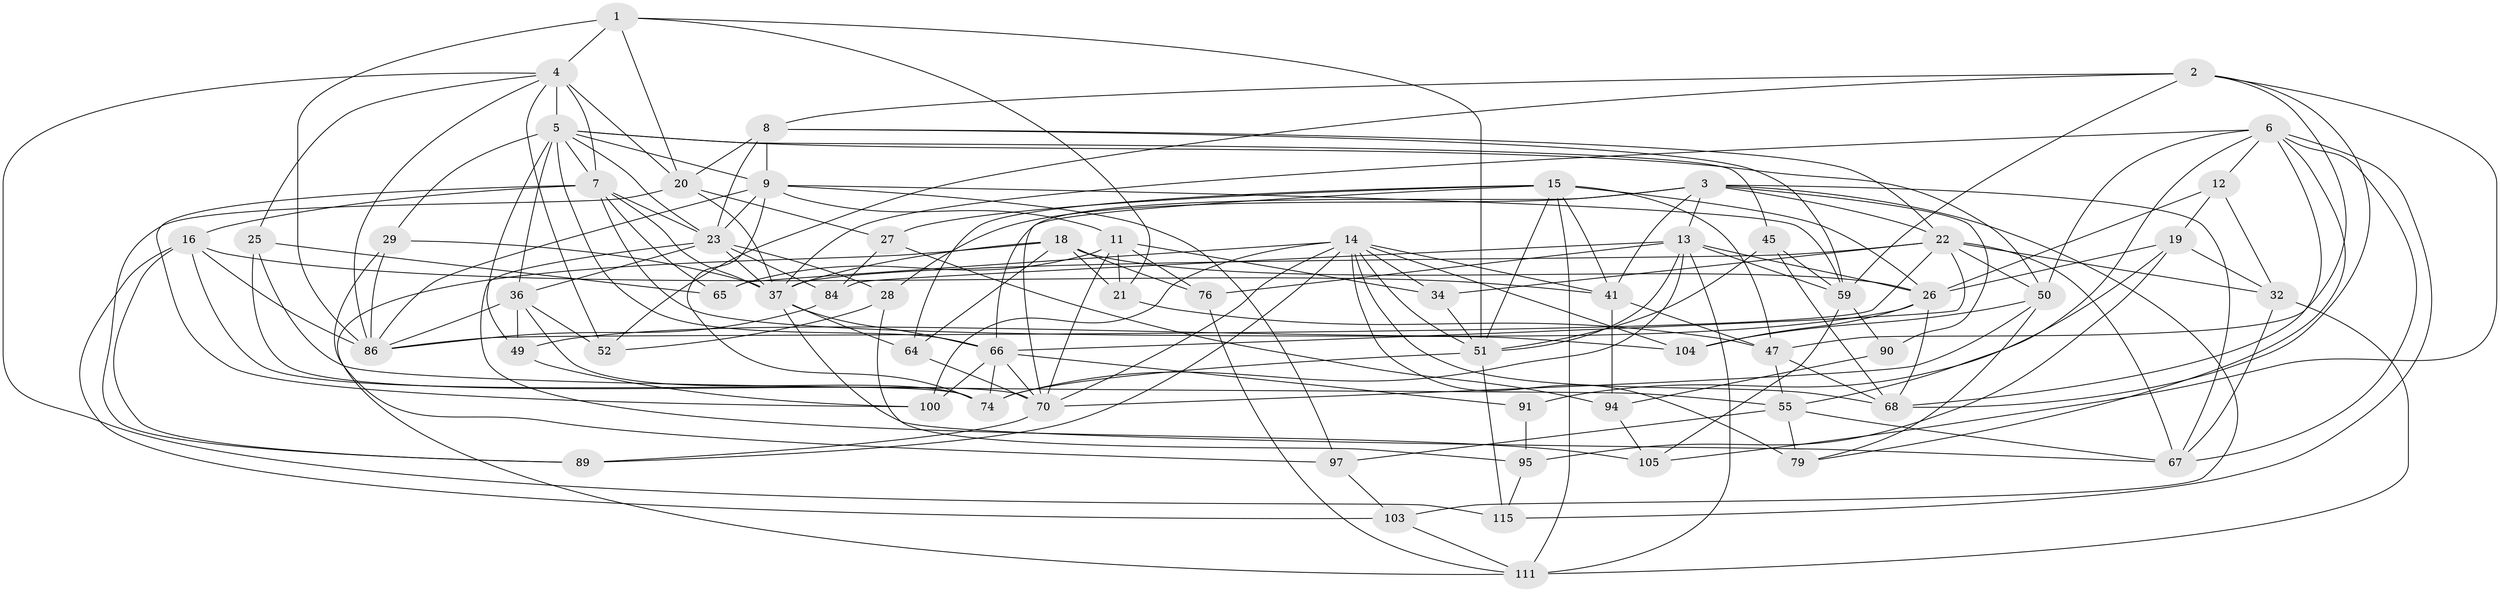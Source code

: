 // original degree distribution, {4: 1.0}
// Generated by graph-tools (version 1.1) at 2025/16/03/09/25 04:16:33]
// undirected, 62 vertices, 179 edges
graph export_dot {
graph [start="1"]
  node [color=gray90,style=filled];
  1 [super="+93"];
  2 [super="+57"];
  3 [super="+110"];
  4 [super="+99+82+24"];
  5 [super="+10"];
  6 [super="+61"];
  7 [super="+39"];
  8 [super="+53"];
  9 [super="+114+17"];
  11 [super="+122"];
  12;
  13 [super="+80"];
  14 [super="+30"];
  15 [super="+42+92"];
  16 [super="+38"];
  18 [super="+43"];
  19 [super="+69"];
  20 [super="+78"];
  21;
  22 [super="+60+46+48"];
  23 [super="+62+31+112"];
  25;
  26 [super="+83+33"];
  27;
  28;
  29;
  32 [super="+63"];
  34;
  36 [super="+102"];
  37 [super="+75+71+54"];
  41 [super="+121"];
  45;
  47 [super="+81"];
  49;
  50 [super="+56"];
  51 [super="+113+123"];
  52;
  55 [super="+98"];
  59 [super="+88+108"];
  64;
  65;
  66 [super="+72"];
  67 [super="+116"];
  68 [super="+107"];
  70 [super="+77+109"];
  74 [super="+96"];
  76;
  79;
  84;
  86 [super="+106+124"];
  89;
  90;
  91;
  94;
  95;
  97;
  100;
  103;
  104;
  105;
  111 [super="+118"];
  115;
  1 -- 4 [weight=2];
  1 -- 51;
  1 -- 20;
  1 -- 21;
  1 -- 86;
  2 -- 52;
  2 -- 105;
  2 -- 8;
  2 -- 59;
  2 -- 68;
  2 -- 47;
  3 -- 90;
  3 -- 103;
  3 -- 28;
  3 -- 67;
  3 -- 22;
  3 -- 41;
  3 -- 13;
  3 -- 66;
  4 -- 25;
  4 -- 52;
  4 -- 20;
  4 -- 7;
  4 -- 115;
  4 -- 86;
  4 -- 5 [weight=2];
  5 -- 66;
  5 -- 36;
  5 -- 23 [weight=2];
  5 -- 7;
  5 -- 9;
  5 -- 45;
  5 -- 49;
  5 -- 50;
  5 -- 29;
  6 -- 79;
  6 -- 55;
  6 -- 115;
  6 -- 50;
  6 -- 37;
  6 -- 68;
  6 -- 12;
  6 -- 67;
  7 -- 65;
  7 -- 104;
  7 -- 16;
  7 -- 100;
  7 -- 37;
  7 -- 23;
  8 -- 20;
  8 -- 22;
  8 -- 59;
  8 -- 9;
  8 -- 23;
  9 -- 97;
  9 -- 11;
  9 -- 59;
  9 -- 74;
  9 -- 86;
  9 -- 23;
  11 -- 76;
  11 -- 65;
  11 -- 34;
  11 -- 21;
  11 -- 70;
  12 -- 19;
  12 -- 32;
  12 -- 26;
  13 -- 26;
  13 -- 51;
  13 -- 84;
  13 -- 76;
  13 -- 111;
  13 -- 74;
  13 -- 59;
  14 -- 51;
  14 -- 68;
  14 -- 70;
  14 -- 89;
  14 -- 65;
  14 -- 34;
  14 -- 100;
  14 -- 104;
  14 -- 79;
  14 -- 41;
  15 -- 26;
  15 -- 27;
  15 -- 111;
  15 -- 51;
  15 -- 70;
  15 -- 64;
  15 -- 41;
  15 -- 47;
  16 -- 103;
  16 -- 86;
  16 -- 89;
  16 -- 74;
  16 -- 41;
  18 -- 76;
  18 -- 21;
  18 -- 64;
  18 -- 111;
  18 -- 26;
  18 -- 37;
  19 -- 95;
  19 -- 91 [weight=2];
  19 -- 32;
  19 -- 26;
  20 -- 37;
  20 -- 89;
  20 -- 27;
  21 -- 47;
  22 -- 32 [weight=2];
  22 -- 86;
  22 -- 50;
  22 -- 37;
  22 -- 34;
  22 -- 67;
  22 -- 66;
  23 -- 28;
  23 -- 36;
  23 -- 84;
  23 -- 105;
  23 -- 37;
  25 -- 65;
  25 -- 55;
  25 -- 70;
  26 -- 104;
  26 -- 49;
  26 -- 68;
  27 -- 94;
  27 -- 84;
  28 -- 52;
  28 -- 95;
  29 -- 97;
  29 -- 37;
  29 -- 86;
  32 -- 111;
  32 -- 67;
  34 -- 51;
  36 -- 52;
  36 -- 49;
  36 -- 74;
  36 -- 86;
  37 -- 64;
  37 -- 66;
  37 -- 67;
  41 -- 47;
  41 -- 94;
  45 -- 68;
  45 -- 51;
  45 -- 59;
  47 -- 55;
  47 -- 68;
  49 -- 100;
  50 -- 104;
  50 -- 79;
  50 -- 70;
  51 -- 115;
  51 -- 74;
  55 -- 97;
  55 -- 67;
  55 -- 79;
  59 -- 90 [weight=2];
  59 -- 105;
  64 -- 70;
  66 -- 74;
  66 -- 100;
  66 -- 70;
  66 -- 91;
  70 -- 89;
  76 -- 111;
  84 -- 86;
  90 -- 94;
  91 -- 95;
  94 -- 105;
  95 -- 115;
  97 -- 103;
  103 -- 111;
}

